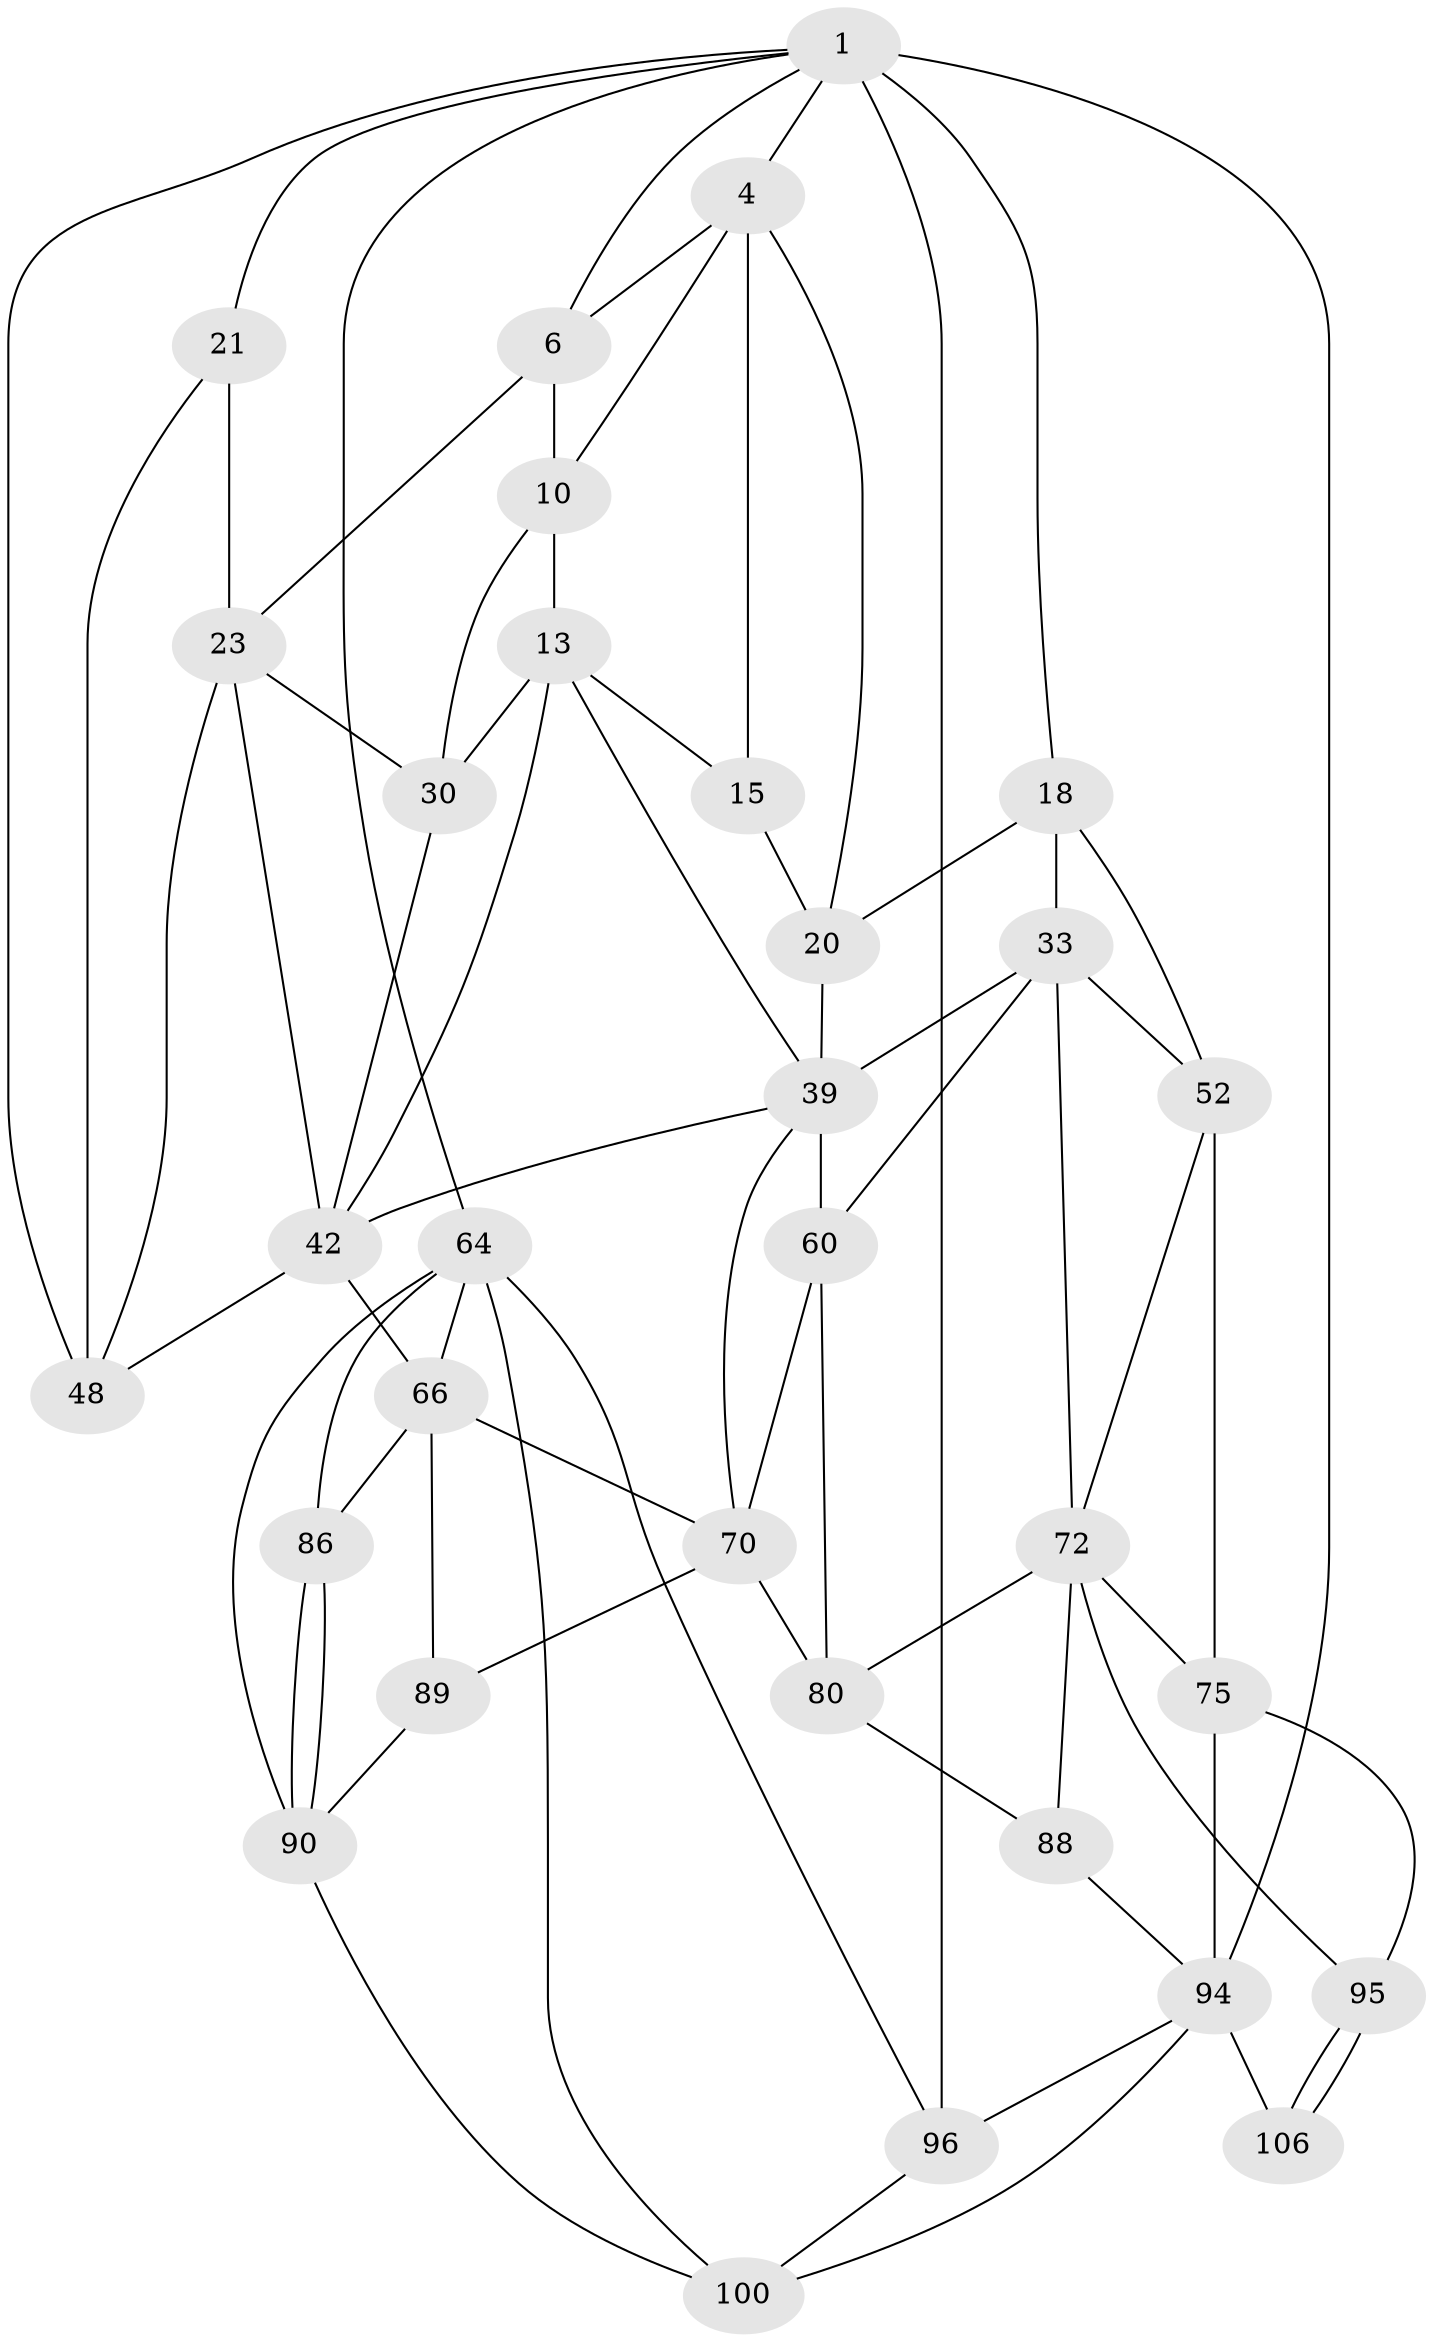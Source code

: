 // original degree distribution, {3: 0.027522935779816515, 6: 0.26605504587155965, 5: 0.43119266055045874, 4: 0.27522935779816515}
// Generated by graph-tools (version 1.1) at 2025/21/03/04/25 18:21:04]
// undirected, 32 vertices, 72 edges
graph export_dot {
graph [start="1"]
  node [color=gray90,style=filled];
  1 [pos="+1+0",super="+7+2+26"];
  4 [pos="+0.423018420464854+0",super="+17+5"];
  6 [pos="+0.6510293709406219+0",super="+8"];
  10 [pos="+0.7527446551802559+0.15560748943899397",super="+11"];
  13 [pos="+0.5490745134772784+0.2493162116069455",super="+14"];
  15 [pos="+0.506746387111573+0.24839422000614764",super="+16"];
  18 [pos="+0.17306084959807844+0.14869336814671333",super="+19+31"];
  20 [pos="+0.2995948597415412+0.15763702305361865",super="+27"];
  21 [pos="+1+0.3019386515121822",super="+22"];
  23 [pos="+0.864361264721235+0.36504642191861647",super="+44+24"];
  30 [pos="+0.802953516523651+0.33275952044009083",super="+36"];
  33 [pos="+0.2742645045530028+0.4085385403276346",super="+51"];
  39 [pos="+0.5170202743441249+0.5492100969781345",super="+47+40"];
  42 [pos="+0.6931118881902605+0.42908350897702896",super="+43"];
  48 [pos="+0.735018955334593+0.5364910140592922",super="+49"];
  52 [pos="+0+0.5704301516743137",super="+53"];
  60 [pos="+0.3227357875966309+0.645483138822445",super="+63"];
  64 [pos="+0.8808550585487996+0.7199237902221003",super="+65+98"];
  66 [pos="+0.6332249739426302+0.6312546024901777",super="+69"];
  70 [pos="+0.5087652918770638+0.7977030902667125",super="+71+82"];
  72 [pos="+0.25690214832970176+0.695290923323464",super="+81+73"];
  75 [pos="+0.14022935432428785+0.8246238954786572",super="+76"];
  80 [pos="+0.4025149574373768+0.7031916518565047",super="+83"];
  86 [pos="+0.6643719397077006+0.7385187670783943"];
  88 [pos="+0.38647232977121165+0.8092672849786641",super="+92"];
  89 [pos="+0.5340845657999758+0.8429558788159155"];
  90 [pos="+0.6591679538410836+0.8779333634574329",super="+91"];
  94 [pos="+0+1",super="+108+103"];
  95 [pos="+0.195635581979402+0.8421977274085817"];
  96 [pos="+0.945910464031333+0.8375056386122758",super="+101+97"];
  100 [pos="+0.6053189445461169+1",super="+102"];
  106 [pos="+0.2746433441084963+0.9034451814451971"];
  1 -- 21 [weight=2];
  1 -- 18 [weight=2];
  1 -- 4;
  1 -- 94 [weight=2];
  1 -- 6;
  1 -- 48;
  1 -- 64;
  1 -- 96 [weight=2];
  4 -- 20;
  4 -- 6;
  4 -- 10;
  4 -- 15;
  6 -- 10 [weight=2];
  6 -- 23;
  10 -- 13;
  10 -- 30;
  13 -- 39;
  13 -- 15;
  13 -- 30 [weight=2];
  13 -- 42;
  15 -- 20 [weight=2];
  18 -- 33 [weight=2];
  18 -- 20 [weight=2];
  18 -- 52;
  20 -- 39;
  21 -- 48;
  21 -- 23;
  23 -- 48;
  23 -- 42;
  23 -- 30;
  30 -- 42;
  33 -- 72;
  33 -- 60;
  33 -- 39;
  33 -- 52 [weight=2];
  39 -- 70;
  39 -- 60 [weight=2];
  39 -- 42;
  42 -- 48;
  42 -- 66;
  52 -- 75 [weight=2];
  52 -- 72;
  60 -- 80;
  60 -- 70;
  64 -- 66;
  64 -- 86;
  64 -- 90;
  64 -- 100;
  64 -- 96;
  66 -- 89;
  66 -- 70;
  66 -- 86;
  70 -- 89;
  70 -- 80;
  72 -- 88 [weight=2];
  72 -- 80;
  72 -- 75;
  72 -- 95;
  75 -- 95;
  75 -- 94 [weight=2];
  80 -- 88;
  86 -- 90;
  86 -- 90;
  88 -- 94;
  89 -- 90;
  90 -- 100;
  94 -- 96 [weight=2];
  94 -- 100;
  94 -- 106 [weight=2];
  95 -- 106;
  95 -- 106;
  96 -- 100;
}

